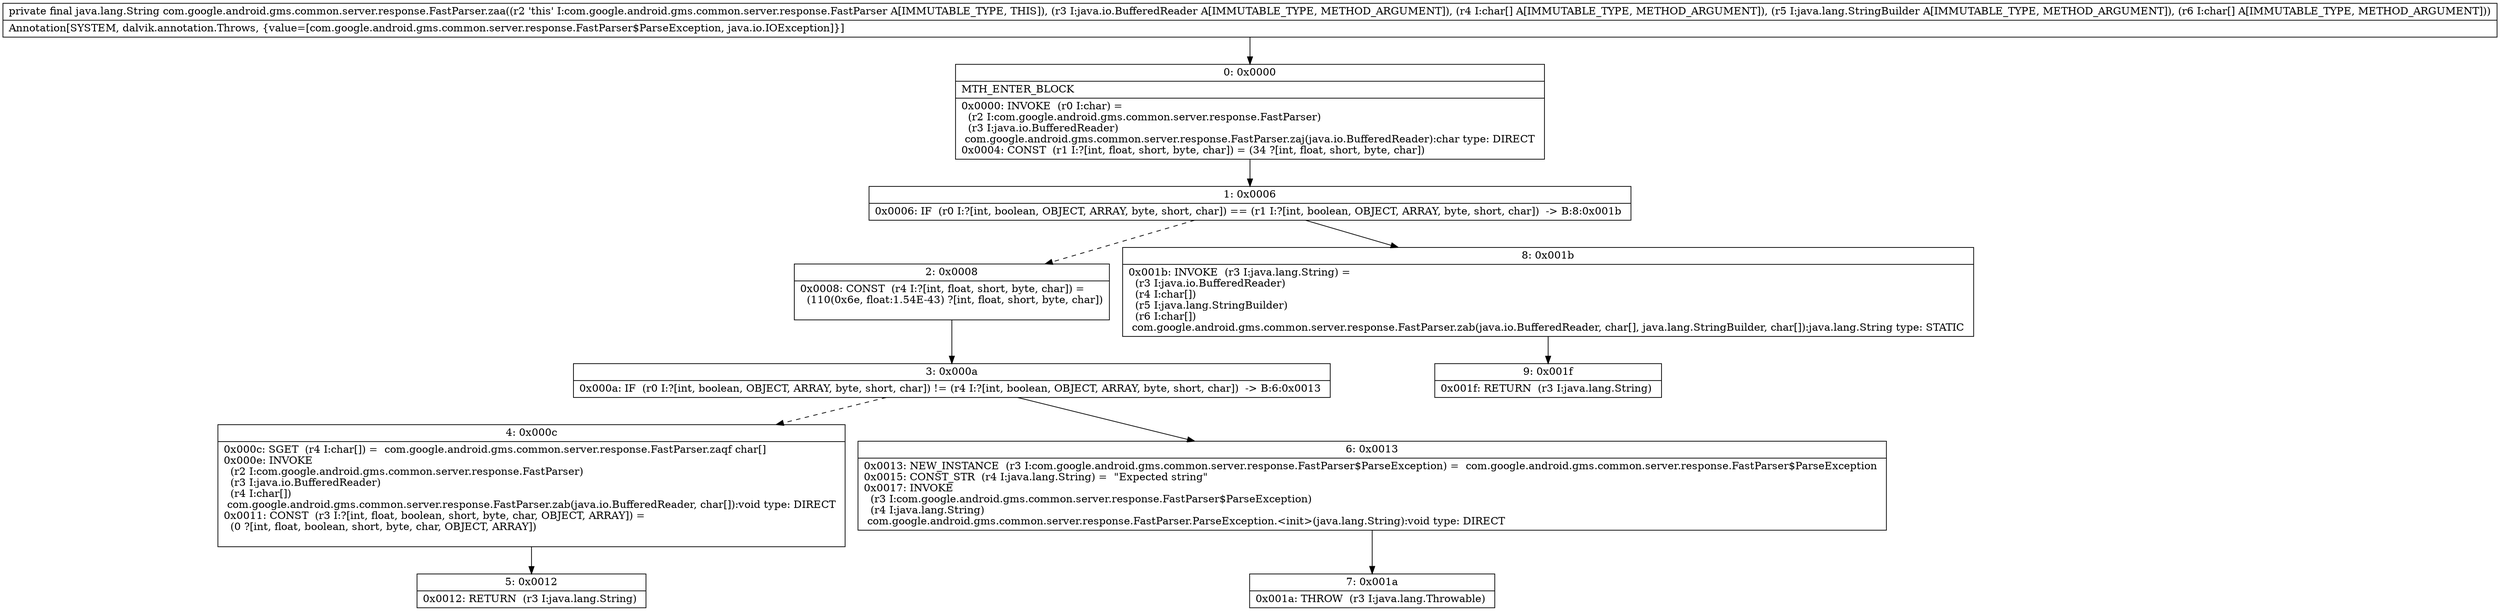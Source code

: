 digraph "CFG forcom.google.android.gms.common.server.response.FastParser.zaa(Ljava\/io\/BufferedReader;[CLjava\/lang\/StringBuilder;[C)Ljava\/lang\/String;" {
Node_0 [shape=record,label="{0\:\ 0x0000|MTH_ENTER_BLOCK\l|0x0000: INVOKE  (r0 I:char) = \l  (r2 I:com.google.android.gms.common.server.response.FastParser)\l  (r3 I:java.io.BufferedReader)\l com.google.android.gms.common.server.response.FastParser.zaj(java.io.BufferedReader):char type: DIRECT \l0x0004: CONST  (r1 I:?[int, float, short, byte, char]) = (34 ?[int, float, short, byte, char]) \l}"];
Node_1 [shape=record,label="{1\:\ 0x0006|0x0006: IF  (r0 I:?[int, boolean, OBJECT, ARRAY, byte, short, char]) == (r1 I:?[int, boolean, OBJECT, ARRAY, byte, short, char])  \-\> B:8:0x001b \l}"];
Node_2 [shape=record,label="{2\:\ 0x0008|0x0008: CONST  (r4 I:?[int, float, short, byte, char]) = \l  (110(0x6e, float:1.54E\-43) ?[int, float, short, byte, char])\l \l}"];
Node_3 [shape=record,label="{3\:\ 0x000a|0x000a: IF  (r0 I:?[int, boolean, OBJECT, ARRAY, byte, short, char]) != (r4 I:?[int, boolean, OBJECT, ARRAY, byte, short, char])  \-\> B:6:0x0013 \l}"];
Node_4 [shape=record,label="{4\:\ 0x000c|0x000c: SGET  (r4 I:char[]) =  com.google.android.gms.common.server.response.FastParser.zaqf char[] \l0x000e: INVOKE  \l  (r2 I:com.google.android.gms.common.server.response.FastParser)\l  (r3 I:java.io.BufferedReader)\l  (r4 I:char[])\l com.google.android.gms.common.server.response.FastParser.zab(java.io.BufferedReader, char[]):void type: DIRECT \l0x0011: CONST  (r3 I:?[int, float, boolean, short, byte, char, OBJECT, ARRAY]) = \l  (0 ?[int, float, boolean, short, byte, char, OBJECT, ARRAY])\l \l}"];
Node_5 [shape=record,label="{5\:\ 0x0012|0x0012: RETURN  (r3 I:java.lang.String) \l}"];
Node_6 [shape=record,label="{6\:\ 0x0013|0x0013: NEW_INSTANCE  (r3 I:com.google.android.gms.common.server.response.FastParser$ParseException) =  com.google.android.gms.common.server.response.FastParser$ParseException \l0x0015: CONST_STR  (r4 I:java.lang.String) =  \"Expected string\" \l0x0017: INVOKE  \l  (r3 I:com.google.android.gms.common.server.response.FastParser$ParseException)\l  (r4 I:java.lang.String)\l com.google.android.gms.common.server.response.FastParser.ParseException.\<init\>(java.lang.String):void type: DIRECT \l}"];
Node_7 [shape=record,label="{7\:\ 0x001a|0x001a: THROW  (r3 I:java.lang.Throwable) \l}"];
Node_8 [shape=record,label="{8\:\ 0x001b|0x001b: INVOKE  (r3 I:java.lang.String) = \l  (r3 I:java.io.BufferedReader)\l  (r4 I:char[])\l  (r5 I:java.lang.StringBuilder)\l  (r6 I:char[])\l com.google.android.gms.common.server.response.FastParser.zab(java.io.BufferedReader, char[], java.lang.StringBuilder, char[]):java.lang.String type: STATIC \l}"];
Node_9 [shape=record,label="{9\:\ 0x001f|0x001f: RETURN  (r3 I:java.lang.String) \l}"];
MethodNode[shape=record,label="{private final java.lang.String com.google.android.gms.common.server.response.FastParser.zaa((r2 'this' I:com.google.android.gms.common.server.response.FastParser A[IMMUTABLE_TYPE, THIS]), (r3 I:java.io.BufferedReader A[IMMUTABLE_TYPE, METHOD_ARGUMENT]), (r4 I:char[] A[IMMUTABLE_TYPE, METHOD_ARGUMENT]), (r5 I:java.lang.StringBuilder A[IMMUTABLE_TYPE, METHOD_ARGUMENT]), (r6 I:char[] A[IMMUTABLE_TYPE, METHOD_ARGUMENT]))  | Annotation[SYSTEM, dalvik.annotation.Throws, \{value=[com.google.android.gms.common.server.response.FastParser$ParseException, java.io.IOException]\}]\l}"];
MethodNode -> Node_0;
Node_0 -> Node_1;
Node_1 -> Node_2[style=dashed];
Node_1 -> Node_8;
Node_2 -> Node_3;
Node_3 -> Node_4[style=dashed];
Node_3 -> Node_6;
Node_4 -> Node_5;
Node_6 -> Node_7;
Node_8 -> Node_9;
}

